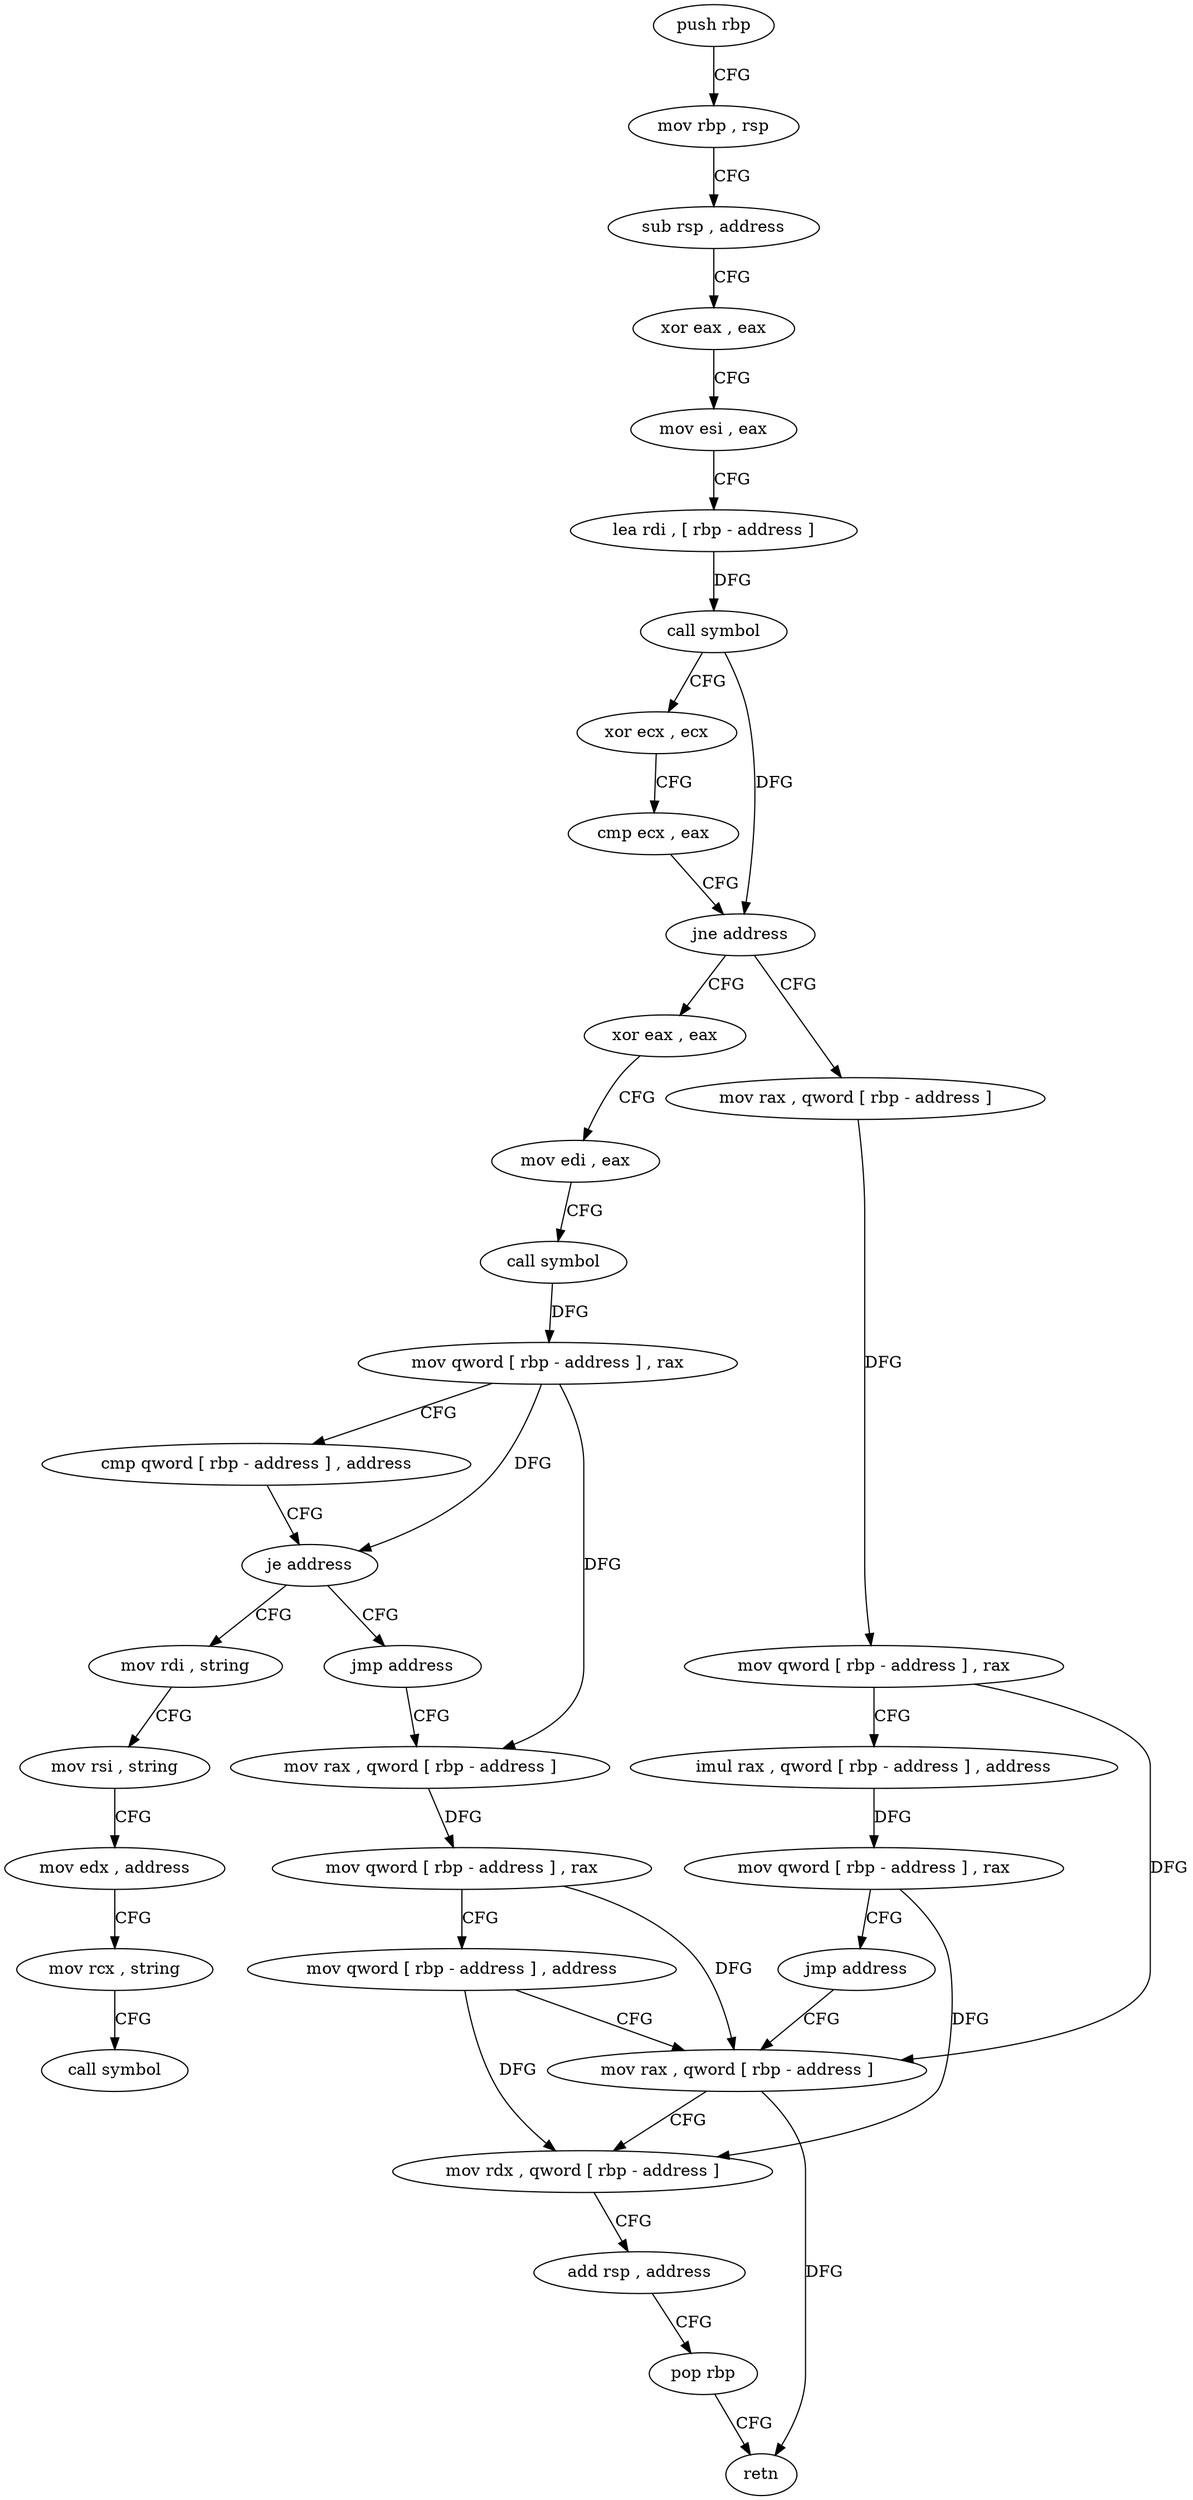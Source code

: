 digraph "func" {
"4248512" [label = "push rbp" ]
"4248513" [label = "mov rbp , rsp" ]
"4248516" [label = "sub rsp , address" ]
"4248520" [label = "xor eax , eax" ]
"4248522" [label = "mov esi , eax" ]
"4248524" [label = "lea rdi , [ rbp - address ]" ]
"4248528" [label = "call symbol" ]
"4248533" [label = "xor ecx , ecx" ]
"4248535" [label = "cmp ecx , eax" ]
"4248537" [label = "jne address" ]
"4248568" [label = "xor eax , eax" ]
"4248543" [label = "mov rax , qword [ rbp - address ]" ]
"4248570" [label = "mov edi , eax" ]
"4248572" [label = "call symbol" ]
"4248577" [label = "mov qword [ rbp - address ] , rax" ]
"4248581" [label = "cmp qword [ rbp - address ] , address" ]
"4248586" [label = "je address" ]
"4248597" [label = "mov rdi , string" ]
"4248592" [label = "jmp address" ]
"4248547" [label = "mov qword [ rbp - address ] , rax" ]
"4248551" [label = "imul rax , qword [ rbp - address ] , address" ]
"4248559" [label = "mov qword [ rbp - address ] , rax" ]
"4248563" [label = "jmp address" ]
"4248653" [label = "mov rax , qword [ rbp - address ]" ]
"4248607" [label = "mov rsi , string" ]
"4248617" [label = "mov edx , address" ]
"4248622" [label = "mov rcx , string" ]
"4248632" [label = "call symbol" ]
"4248637" [label = "mov rax , qword [ rbp - address ]" ]
"4248657" [label = "mov rdx , qword [ rbp - address ]" ]
"4248661" [label = "add rsp , address" ]
"4248665" [label = "pop rbp" ]
"4248666" [label = "retn" ]
"4248641" [label = "mov qword [ rbp - address ] , rax" ]
"4248645" [label = "mov qword [ rbp - address ] , address" ]
"4248512" -> "4248513" [ label = "CFG" ]
"4248513" -> "4248516" [ label = "CFG" ]
"4248516" -> "4248520" [ label = "CFG" ]
"4248520" -> "4248522" [ label = "CFG" ]
"4248522" -> "4248524" [ label = "CFG" ]
"4248524" -> "4248528" [ label = "DFG" ]
"4248528" -> "4248533" [ label = "CFG" ]
"4248528" -> "4248537" [ label = "DFG" ]
"4248533" -> "4248535" [ label = "CFG" ]
"4248535" -> "4248537" [ label = "CFG" ]
"4248537" -> "4248568" [ label = "CFG" ]
"4248537" -> "4248543" [ label = "CFG" ]
"4248568" -> "4248570" [ label = "CFG" ]
"4248543" -> "4248547" [ label = "DFG" ]
"4248570" -> "4248572" [ label = "CFG" ]
"4248572" -> "4248577" [ label = "DFG" ]
"4248577" -> "4248581" [ label = "CFG" ]
"4248577" -> "4248586" [ label = "DFG" ]
"4248577" -> "4248637" [ label = "DFG" ]
"4248581" -> "4248586" [ label = "CFG" ]
"4248586" -> "4248597" [ label = "CFG" ]
"4248586" -> "4248592" [ label = "CFG" ]
"4248597" -> "4248607" [ label = "CFG" ]
"4248592" -> "4248637" [ label = "CFG" ]
"4248547" -> "4248551" [ label = "CFG" ]
"4248547" -> "4248653" [ label = "DFG" ]
"4248551" -> "4248559" [ label = "DFG" ]
"4248559" -> "4248563" [ label = "CFG" ]
"4248559" -> "4248657" [ label = "DFG" ]
"4248563" -> "4248653" [ label = "CFG" ]
"4248653" -> "4248657" [ label = "CFG" ]
"4248653" -> "4248666" [ label = "DFG" ]
"4248607" -> "4248617" [ label = "CFG" ]
"4248617" -> "4248622" [ label = "CFG" ]
"4248622" -> "4248632" [ label = "CFG" ]
"4248637" -> "4248641" [ label = "DFG" ]
"4248657" -> "4248661" [ label = "CFG" ]
"4248661" -> "4248665" [ label = "CFG" ]
"4248665" -> "4248666" [ label = "CFG" ]
"4248641" -> "4248645" [ label = "CFG" ]
"4248641" -> "4248653" [ label = "DFG" ]
"4248645" -> "4248653" [ label = "CFG" ]
"4248645" -> "4248657" [ label = "DFG" ]
}

